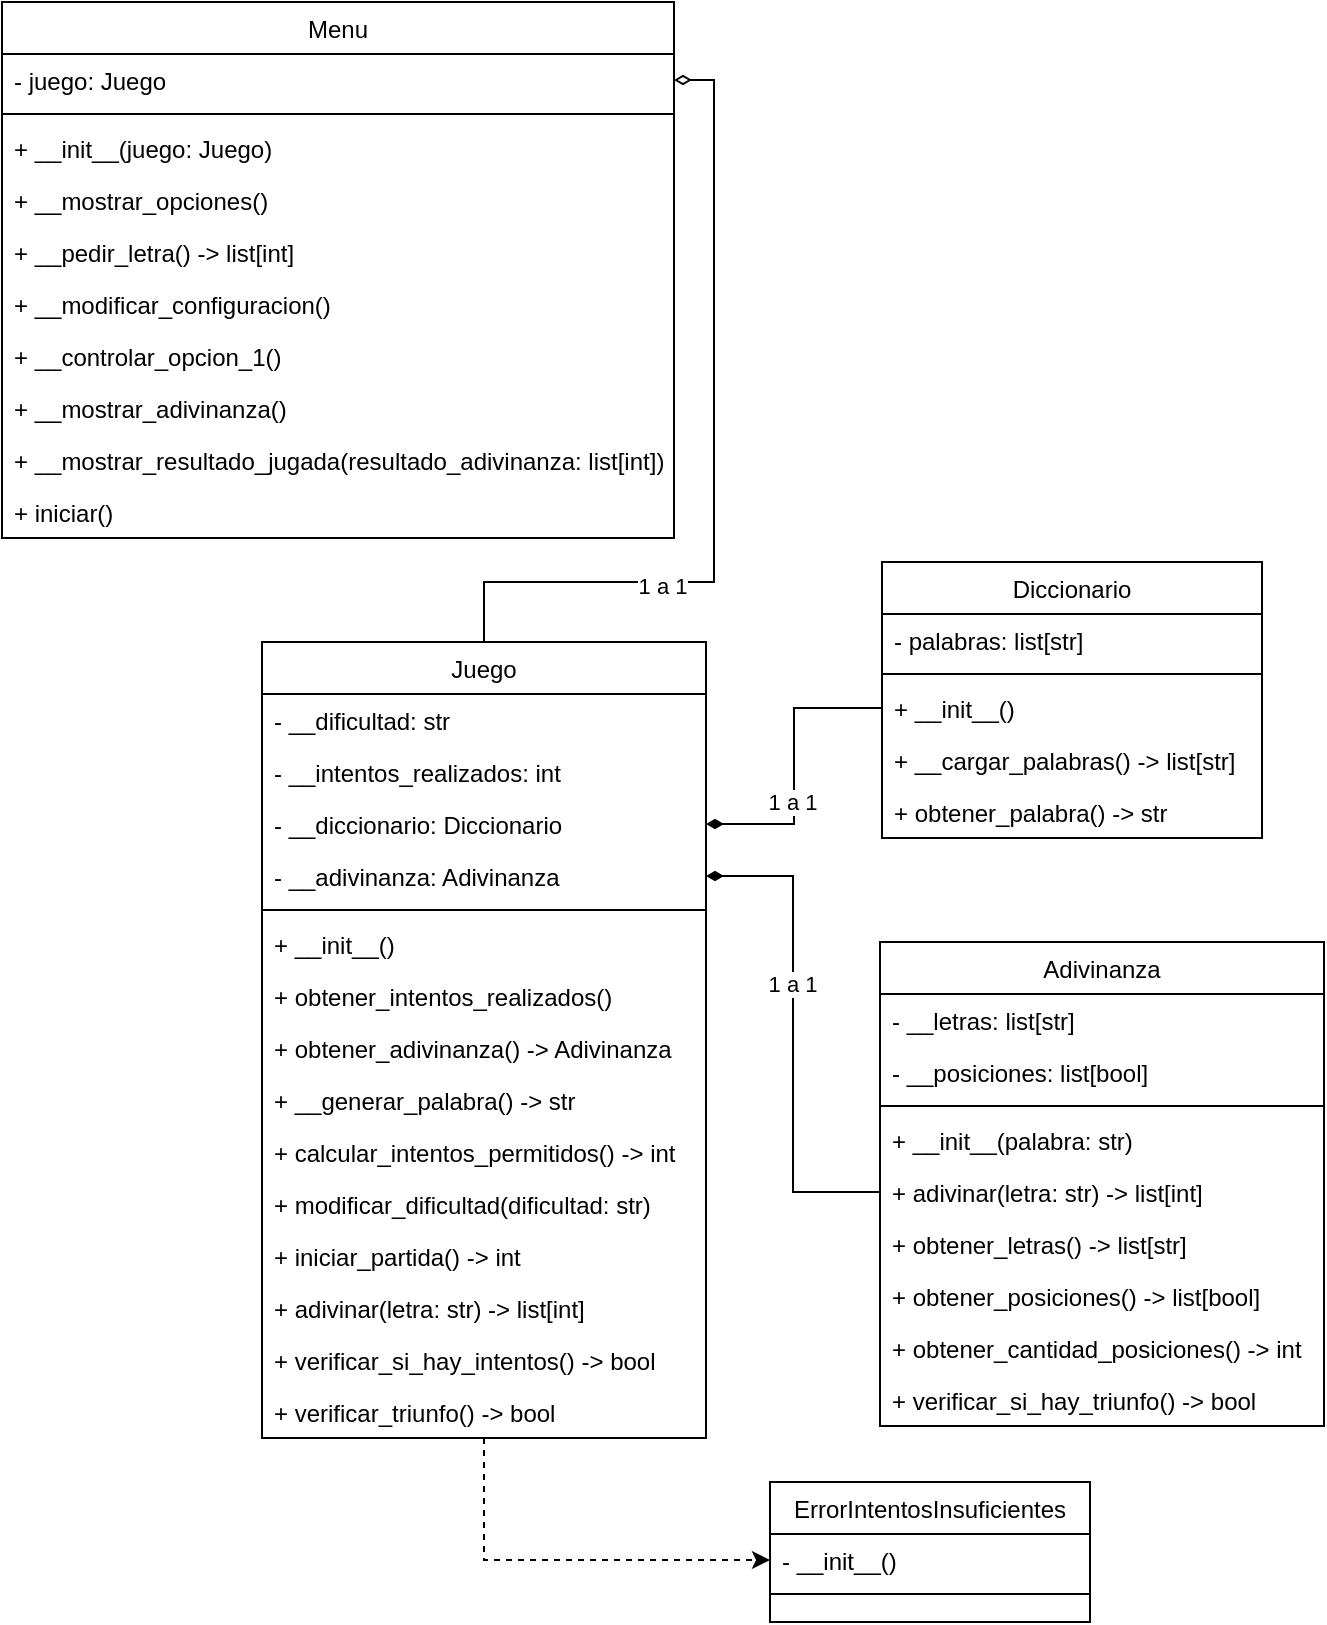 <mxfile version="26.1.0">
  <diagram id="C5RBs43oDa-KdzZeNtuy" name="Page-1">
    <mxGraphModel dx="1474" dy="830" grid="1" gridSize="10" guides="1" tooltips="1" connect="1" arrows="1" fold="1" page="1" pageScale="1" pageWidth="827" pageHeight="1169" math="0" shadow="0">
      <root>
        <mxCell id="WIyWlLk6GJQsqaUBKTNV-0" />
        <mxCell id="WIyWlLk6GJQsqaUBKTNV-1" parent="WIyWlLk6GJQsqaUBKTNV-0" />
        <mxCell id="iDL3N88RAZYL40aTQzYr-2" style="edgeStyle=orthogonalEdgeStyle;rounded=0;orthogonalLoop=1;jettySize=auto;html=1;entryX=0.5;entryY=0;entryDx=0;entryDy=0;endArrow=none;startFill=0;startArrow=diamondThin;" edge="1" parent="WIyWlLk6GJQsqaUBKTNV-1" source="zkfFHV4jXpPFQw0GAbJ--7" target="YNsTVXZ4lD4uknhYsy-y-8">
          <mxGeometry relative="1" as="geometry">
            <Array as="points">
              <mxPoint x="386" y="59" />
              <mxPoint x="386" y="310" />
              <mxPoint x="271" y="310" />
            </Array>
          </mxGeometry>
        </mxCell>
        <mxCell id="iDL3N88RAZYL40aTQzYr-7" value="1 a 1" style="edgeLabel;html=1;align=center;verticalAlign=middle;resizable=0;points=[];" vertex="1" connectable="0" parent="iDL3N88RAZYL40aTQzYr-2">
          <mxGeometry x="0.312" y="2" relative="1" as="geometry">
            <mxPoint x="-24" as="offset" />
          </mxGeometry>
        </mxCell>
        <mxCell id="zkfFHV4jXpPFQw0GAbJ--6" value="Menu" style="swimlane;fontStyle=0;align=center;verticalAlign=top;childLayout=stackLayout;horizontal=1;startSize=26;horizontalStack=0;resizeParent=1;resizeLast=0;collapsible=1;marginBottom=0;rounded=0;shadow=0;strokeWidth=1;" parent="WIyWlLk6GJQsqaUBKTNV-1" vertex="1">
          <mxGeometry x="30" y="20" width="336" height="268" as="geometry">
            <mxRectangle x="130" y="380" width="160" height="26" as="alternateBounds" />
          </mxGeometry>
        </mxCell>
        <mxCell id="zkfFHV4jXpPFQw0GAbJ--7" value="- juego: Juego" style="text;align=left;verticalAlign=top;spacingLeft=4;spacingRight=4;overflow=hidden;rotatable=0;points=[[0,0.5],[1,0.5]];portConstraint=eastwest;" parent="zkfFHV4jXpPFQw0GAbJ--6" vertex="1">
          <mxGeometry y="26" width="336" height="26" as="geometry" />
        </mxCell>
        <mxCell id="zkfFHV4jXpPFQw0GAbJ--9" value="" style="line;html=1;strokeWidth=1;align=left;verticalAlign=middle;spacingTop=-1;spacingLeft=3;spacingRight=3;rotatable=0;labelPosition=right;points=[];portConstraint=eastwest;" parent="zkfFHV4jXpPFQw0GAbJ--6" vertex="1">
          <mxGeometry y="52" width="336" height="8" as="geometry" />
        </mxCell>
        <mxCell id="zkfFHV4jXpPFQw0GAbJ--8" value="+ __init__(juego: Juego)" style="text;align=left;verticalAlign=top;spacingLeft=4;spacingRight=4;overflow=hidden;rotatable=0;points=[[0,0.5],[1,0.5]];portConstraint=eastwest;rounded=0;shadow=0;html=0;" parent="zkfFHV4jXpPFQw0GAbJ--6" vertex="1">
          <mxGeometry y="60" width="336" height="26" as="geometry" />
        </mxCell>
        <mxCell id="zkfFHV4jXpPFQw0GAbJ--10" value="+ __mostrar_opciones()" style="text;align=left;verticalAlign=top;spacingLeft=4;spacingRight=4;overflow=hidden;rotatable=0;points=[[0,0.5],[1,0.5]];portConstraint=eastwest;fontStyle=0" parent="zkfFHV4jXpPFQw0GAbJ--6" vertex="1">
          <mxGeometry y="86" width="336" height="26" as="geometry" />
        </mxCell>
        <mxCell id="zkfFHV4jXpPFQw0GAbJ--11" value="+ __pedir_letra() -&gt; list[int]" style="text;align=left;verticalAlign=top;spacingLeft=4;spacingRight=4;overflow=hidden;rotatable=0;points=[[0,0.5],[1,0.5]];portConstraint=eastwest;" parent="zkfFHV4jXpPFQw0GAbJ--6" vertex="1">
          <mxGeometry y="112" width="336" height="26" as="geometry" />
        </mxCell>
        <mxCell id="YNsTVXZ4lD4uknhYsy-y-26" value="+ __modificar_configuracion()" style="text;align=left;verticalAlign=top;spacingLeft=4;spacingRight=4;overflow=hidden;rotatable=0;points=[[0,0.5],[1,0.5]];portConstraint=eastwest;" parent="zkfFHV4jXpPFQw0GAbJ--6" vertex="1">
          <mxGeometry y="138" width="336" height="26" as="geometry" />
        </mxCell>
        <mxCell id="YNsTVXZ4lD4uknhYsy-y-27" value="+ __controlar_opcion_1()" style="text;align=left;verticalAlign=top;spacingLeft=4;spacingRight=4;overflow=hidden;rotatable=0;points=[[0,0.5],[1,0.5]];portConstraint=eastwest;" parent="zkfFHV4jXpPFQw0GAbJ--6" vertex="1">
          <mxGeometry y="164" width="336" height="26" as="geometry" />
        </mxCell>
        <mxCell id="YNsTVXZ4lD4uknhYsy-y-28" value="+ __mostrar_adivinanza()" style="text;align=left;verticalAlign=top;spacingLeft=4;spacingRight=4;overflow=hidden;rotatable=0;points=[[0,0.5],[1,0.5]];portConstraint=eastwest;" parent="zkfFHV4jXpPFQw0GAbJ--6" vertex="1">
          <mxGeometry y="190" width="336" height="26" as="geometry" />
        </mxCell>
        <mxCell id="YNsTVXZ4lD4uknhYsy-y-29" value="+ __mostrar_resultado_jugada(resultado_adivinanza: list[int])" style="text;align=left;verticalAlign=top;spacingLeft=4;spacingRight=4;overflow=hidden;rotatable=0;points=[[0,0.5],[1,0.5]];portConstraint=eastwest;" parent="zkfFHV4jXpPFQw0GAbJ--6" vertex="1">
          <mxGeometry y="216" width="336" height="26" as="geometry" />
        </mxCell>
        <mxCell id="YNsTVXZ4lD4uknhYsy-y-30" value="+ iniciar()" style="text;align=left;verticalAlign=top;spacingLeft=4;spacingRight=4;overflow=hidden;rotatable=0;points=[[0,0.5],[1,0.5]];portConstraint=eastwest;" parent="zkfFHV4jXpPFQw0GAbJ--6" vertex="1">
          <mxGeometry y="242" width="336" height="26" as="geometry" />
        </mxCell>
        <mxCell id="zkfFHV4jXpPFQw0GAbJ--13" value="ErrorIntentosInsuficientes" style="swimlane;fontStyle=0;align=center;verticalAlign=top;childLayout=stackLayout;horizontal=1;startSize=26;horizontalStack=0;resizeParent=1;resizeLast=0;collapsible=1;marginBottom=0;rounded=0;shadow=0;strokeWidth=1;" parent="WIyWlLk6GJQsqaUBKTNV-1" vertex="1">
          <mxGeometry x="414" y="760" width="160" height="70" as="geometry">
            <mxRectangle x="340" y="380" width="170" height="26" as="alternateBounds" />
          </mxGeometry>
        </mxCell>
        <mxCell id="zkfFHV4jXpPFQw0GAbJ--14" value="- __init__()" style="text;align=left;verticalAlign=top;spacingLeft=4;spacingRight=4;overflow=hidden;rotatable=0;points=[[0,0.5],[1,0.5]];portConstraint=eastwest;" parent="zkfFHV4jXpPFQw0GAbJ--13" vertex="1">
          <mxGeometry y="26" width="160" height="26" as="geometry" />
        </mxCell>
        <mxCell id="zkfFHV4jXpPFQw0GAbJ--15" value="" style="line;html=1;strokeWidth=1;align=left;verticalAlign=middle;spacingTop=-1;spacingLeft=3;spacingRight=3;rotatable=0;labelPosition=right;points=[];portConstraint=eastwest;" parent="zkfFHV4jXpPFQw0GAbJ--13" vertex="1">
          <mxGeometry y="52" width="160" height="8" as="geometry" />
        </mxCell>
        <mxCell id="zkfFHV4jXpPFQw0GAbJ--17" value="Adivinanza" style="swimlane;fontStyle=0;align=center;verticalAlign=top;childLayout=stackLayout;horizontal=1;startSize=26;horizontalStack=0;resizeParent=1;resizeLast=0;collapsible=1;marginBottom=0;rounded=0;shadow=0;strokeWidth=1;" parent="WIyWlLk6GJQsqaUBKTNV-1" vertex="1">
          <mxGeometry x="469" y="490" width="222" height="242" as="geometry">
            <mxRectangle x="550" y="140" width="160" height="26" as="alternateBounds" />
          </mxGeometry>
        </mxCell>
        <mxCell id="zkfFHV4jXpPFQw0GAbJ--18" value="- __letras: list[str]" style="text;align=left;verticalAlign=top;spacingLeft=4;spacingRight=4;overflow=hidden;rotatable=0;points=[[0,0.5],[1,0.5]];portConstraint=eastwest;" parent="zkfFHV4jXpPFQw0GAbJ--17" vertex="1">
          <mxGeometry y="26" width="222" height="26" as="geometry" />
        </mxCell>
        <mxCell id="zkfFHV4jXpPFQw0GAbJ--19" value="- __posiciones: list[bool]" style="text;align=left;verticalAlign=top;spacingLeft=4;spacingRight=4;overflow=hidden;rotatable=0;points=[[0,0.5],[1,0.5]];portConstraint=eastwest;rounded=0;shadow=0;html=0;" parent="zkfFHV4jXpPFQw0GAbJ--17" vertex="1">
          <mxGeometry y="52" width="222" height="26" as="geometry" />
        </mxCell>
        <mxCell id="zkfFHV4jXpPFQw0GAbJ--23" value="" style="line;html=1;strokeWidth=1;align=left;verticalAlign=middle;spacingTop=-1;spacingLeft=3;spacingRight=3;rotatable=0;labelPosition=right;points=[];portConstraint=eastwest;" parent="zkfFHV4jXpPFQw0GAbJ--17" vertex="1">
          <mxGeometry y="78" width="222" height="8" as="geometry" />
        </mxCell>
        <mxCell id="zkfFHV4jXpPFQw0GAbJ--24" value="+ __init__(palabra: str)" style="text;align=left;verticalAlign=top;spacingLeft=4;spacingRight=4;overflow=hidden;rotatable=0;points=[[0,0.5],[1,0.5]];portConstraint=eastwest;" parent="zkfFHV4jXpPFQw0GAbJ--17" vertex="1">
          <mxGeometry y="86" width="222" height="26" as="geometry" />
        </mxCell>
        <mxCell id="zkfFHV4jXpPFQw0GAbJ--25" value="+ adivinar(letra: str) -&gt; list[int]" style="text;align=left;verticalAlign=top;spacingLeft=4;spacingRight=4;overflow=hidden;rotatable=0;points=[[0,0.5],[1,0.5]];portConstraint=eastwest;" parent="zkfFHV4jXpPFQw0GAbJ--17" vertex="1">
          <mxGeometry y="112" width="222" height="26" as="geometry" />
        </mxCell>
        <mxCell id="zkfFHV4jXpPFQw0GAbJ--20" value="+ obtener_letras() -&gt; list[str]" style="text;align=left;verticalAlign=top;spacingLeft=4;spacingRight=4;overflow=hidden;rotatable=0;points=[[0,0.5],[1,0.5]];portConstraint=eastwest;rounded=0;shadow=0;html=0;" parent="zkfFHV4jXpPFQw0GAbJ--17" vertex="1">
          <mxGeometry y="138" width="222" height="26" as="geometry" />
        </mxCell>
        <mxCell id="zkfFHV4jXpPFQw0GAbJ--21" value="+ obtener_posiciones() -&gt; list[bool]" style="text;align=left;verticalAlign=top;spacingLeft=4;spacingRight=4;overflow=hidden;rotatable=0;points=[[0,0.5],[1,0.5]];portConstraint=eastwest;rounded=0;shadow=0;html=0;" parent="zkfFHV4jXpPFQw0GAbJ--17" vertex="1">
          <mxGeometry y="164" width="222" height="26" as="geometry" />
        </mxCell>
        <mxCell id="zkfFHV4jXpPFQw0GAbJ--22" value="+ obtener_cantidad_posiciones() -&gt; int" style="text;align=left;verticalAlign=top;spacingLeft=4;spacingRight=4;overflow=hidden;rotatable=0;points=[[0,0.5],[1,0.5]];portConstraint=eastwest;rounded=0;shadow=0;html=0;" parent="zkfFHV4jXpPFQw0GAbJ--17" vertex="1">
          <mxGeometry y="190" width="222" height="26" as="geometry" />
        </mxCell>
        <mxCell id="YNsTVXZ4lD4uknhYsy-y-0" value="+ verificar_si_hay_triunfo() -&gt; bool" style="text;align=left;verticalAlign=top;spacingLeft=4;spacingRight=4;overflow=hidden;rotatable=0;points=[[0,0.5],[1,0.5]];portConstraint=eastwest;rounded=0;shadow=0;html=0;" parent="zkfFHV4jXpPFQw0GAbJ--17" vertex="1">
          <mxGeometry y="216" width="222" height="26" as="geometry" />
        </mxCell>
        <mxCell id="YNsTVXZ4lD4uknhYsy-y-1" value="Diccionario" style="swimlane;fontStyle=0;align=center;verticalAlign=top;childLayout=stackLayout;horizontal=1;startSize=26;horizontalStack=0;resizeParent=1;resizeLast=0;collapsible=1;marginBottom=0;rounded=0;shadow=0;strokeWidth=1;" parent="WIyWlLk6GJQsqaUBKTNV-1" vertex="1">
          <mxGeometry x="470" y="300" width="190" height="138" as="geometry">
            <mxRectangle x="130" y="380" width="160" height="26" as="alternateBounds" />
          </mxGeometry>
        </mxCell>
        <mxCell id="YNsTVXZ4lD4uknhYsy-y-2" value="- palabras: list[str]" style="text;align=left;verticalAlign=top;spacingLeft=4;spacingRight=4;overflow=hidden;rotatable=0;points=[[0,0.5],[1,0.5]];portConstraint=eastwest;" parent="YNsTVXZ4lD4uknhYsy-y-1" vertex="1">
          <mxGeometry y="26" width="190" height="26" as="geometry" />
        </mxCell>
        <mxCell id="YNsTVXZ4lD4uknhYsy-y-4" value="" style="line;html=1;strokeWidth=1;align=left;verticalAlign=middle;spacingTop=-1;spacingLeft=3;spacingRight=3;rotatable=0;labelPosition=right;points=[];portConstraint=eastwest;" parent="YNsTVXZ4lD4uknhYsy-y-1" vertex="1">
          <mxGeometry y="52" width="190" height="8" as="geometry" />
        </mxCell>
        <mxCell id="YNsTVXZ4lD4uknhYsy-y-5" value="+ __init__()" style="text;align=left;verticalAlign=top;spacingLeft=4;spacingRight=4;overflow=hidden;rotatable=0;points=[[0,0.5],[1,0.5]];portConstraint=eastwest;fontStyle=0" parent="YNsTVXZ4lD4uknhYsy-y-1" vertex="1">
          <mxGeometry y="60" width="190" height="26" as="geometry" />
        </mxCell>
        <mxCell id="YNsTVXZ4lD4uknhYsy-y-6" value="+ __cargar_palabras() -&gt; list[str]" style="text;align=left;verticalAlign=top;spacingLeft=4;spacingRight=4;overflow=hidden;rotatable=0;points=[[0,0.5],[1,0.5]];portConstraint=eastwest;" parent="YNsTVXZ4lD4uknhYsy-y-1" vertex="1">
          <mxGeometry y="86" width="190" height="26" as="geometry" />
        </mxCell>
        <mxCell id="YNsTVXZ4lD4uknhYsy-y-7" value="+ obtener_palabra() -&gt; str" style="text;align=left;verticalAlign=top;spacingLeft=4;spacingRight=4;overflow=hidden;rotatable=0;points=[[0,0.5],[1,0.5]];portConstraint=eastwest;" parent="YNsTVXZ4lD4uknhYsy-y-1" vertex="1">
          <mxGeometry y="112" width="190" height="26" as="geometry" />
        </mxCell>
        <mxCell id="iDL3N88RAZYL40aTQzYr-0" style="edgeStyle=orthogonalEdgeStyle;rounded=0;orthogonalLoop=1;jettySize=auto;html=1;entryX=0;entryY=0.5;entryDx=0;entryDy=0;startArrow=diamondThin;startFill=1;endArrow=none;" edge="1" parent="WIyWlLk6GJQsqaUBKTNV-1" source="YNsTVXZ4lD4uknhYsy-y-18" target="YNsTVXZ4lD4uknhYsy-y-5">
          <mxGeometry relative="1" as="geometry" />
        </mxCell>
        <mxCell id="iDL3N88RAZYL40aTQzYr-5" value="1 a 1" style="edgeLabel;html=1;align=center;verticalAlign=middle;resizable=0;points=[];" vertex="1" connectable="0" parent="iDL3N88RAZYL40aTQzYr-0">
          <mxGeometry x="-0.247" y="1" relative="1" as="geometry">
            <mxPoint as="offset" />
          </mxGeometry>
        </mxCell>
        <mxCell id="iDL3N88RAZYL40aTQzYr-1" style="edgeStyle=orthogonalEdgeStyle;rounded=0;orthogonalLoop=1;jettySize=auto;html=1;entryX=0;entryY=0.5;entryDx=0;entryDy=0;startArrow=diamondThin;startFill=1;endArrow=none;" edge="1" parent="WIyWlLk6GJQsqaUBKTNV-1" source="YNsTVXZ4lD4uknhYsy-y-19" target="zkfFHV4jXpPFQw0GAbJ--25">
          <mxGeometry relative="1" as="geometry" />
        </mxCell>
        <mxCell id="iDL3N88RAZYL40aTQzYr-6" value="1 a 1" style="edgeLabel;html=1;align=center;verticalAlign=middle;resizable=0;points=[];" vertex="1" connectable="0" parent="iDL3N88RAZYL40aTQzYr-1">
          <mxGeometry x="-0.21" y="-1" relative="1" as="geometry">
            <mxPoint as="offset" />
          </mxGeometry>
        </mxCell>
        <mxCell id="iDL3N88RAZYL40aTQzYr-4" style="edgeStyle=orthogonalEdgeStyle;rounded=0;orthogonalLoop=1;jettySize=auto;html=1;entryX=0;entryY=0.5;entryDx=0;entryDy=0;dashed=1;" edge="1" parent="WIyWlLk6GJQsqaUBKTNV-1" source="YNsTVXZ4lD4uknhYsy-y-8" target="zkfFHV4jXpPFQw0GAbJ--14">
          <mxGeometry relative="1" as="geometry" />
        </mxCell>
        <mxCell id="YNsTVXZ4lD4uknhYsy-y-8" value="Juego" style="swimlane;fontStyle=0;align=center;verticalAlign=top;childLayout=stackLayout;horizontal=1;startSize=26;horizontalStack=0;resizeParent=1;resizeLast=0;collapsible=1;marginBottom=0;rounded=0;shadow=0;strokeWidth=1;" parent="WIyWlLk6GJQsqaUBKTNV-1" vertex="1">
          <mxGeometry x="160" y="340" width="222" height="398" as="geometry">
            <mxRectangle x="550" y="140" width="160" height="26" as="alternateBounds" />
          </mxGeometry>
        </mxCell>
        <mxCell id="YNsTVXZ4lD4uknhYsy-y-9" value="- __dificultad: str" style="text;align=left;verticalAlign=top;spacingLeft=4;spacingRight=4;overflow=hidden;rotatable=0;points=[[0,0.5],[1,0.5]];portConstraint=eastwest;" parent="YNsTVXZ4lD4uknhYsy-y-8" vertex="1">
          <mxGeometry y="26" width="222" height="26" as="geometry" />
        </mxCell>
        <mxCell id="YNsTVXZ4lD4uknhYsy-y-10" value="- __intentos_realizados: int" style="text;align=left;verticalAlign=top;spacingLeft=4;spacingRight=4;overflow=hidden;rotatable=0;points=[[0,0.5],[1,0.5]];portConstraint=eastwest;rounded=0;shadow=0;html=0;" parent="YNsTVXZ4lD4uknhYsy-y-8" vertex="1">
          <mxGeometry y="52" width="222" height="26" as="geometry" />
        </mxCell>
        <mxCell id="YNsTVXZ4lD4uknhYsy-y-18" value="- __diccionario: Diccionario" style="text;align=left;verticalAlign=top;spacingLeft=4;spacingRight=4;overflow=hidden;rotatable=0;points=[[0,0.5],[1,0.5]];portConstraint=eastwest;rounded=0;shadow=0;html=0;" parent="YNsTVXZ4lD4uknhYsy-y-8" vertex="1">
          <mxGeometry y="78" width="222" height="26" as="geometry" />
        </mxCell>
        <mxCell id="YNsTVXZ4lD4uknhYsy-y-19" value="- __adivinanza: Adivinanza" style="text;align=left;verticalAlign=top;spacingLeft=4;spacingRight=4;overflow=hidden;rotatable=0;points=[[0,0.5],[1,0.5]];portConstraint=eastwest;rounded=0;shadow=0;html=0;" parent="YNsTVXZ4lD4uknhYsy-y-8" vertex="1">
          <mxGeometry y="104" width="222" height="26" as="geometry" />
        </mxCell>
        <mxCell id="YNsTVXZ4lD4uknhYsy-y-11" value="" style="line;html=1;strokeWidth=1;align=left;verticalAlign=middle;spacingTop=-1;spacingLeft=3;spacingRight=3;rotatable=0;labelPosition=right;points=[];portConstraint=eastwest;" parent="YNsTVXZ4lD4uknhYsy-y-8" vertex="1">
          <mxGeometry y="130" width="222" height="8" as="geometry" />
        </mxCell>
        <mxCell id="YNsTVXZ4lD4uknhYsy-y-12" value="+ __init__()" style="text;align=left;verticalAlign=top;spacingLeft=4;spacingRight=4;overflow=hidden;rotatable=0;points=[[0,0.5],[1,0.5]];portConstraint=eastwest;" parent="YNsTVXZ4lD4uknhYsy-y-8" vertex="1">
          <mxGeometry y="138" width="222" height="26" as="geometry" />
        </mxCell>
        <mxCell id="YNsTVXZ4lD4uknhYsy-y-13" value="+ obtener_intentos_realizados()" style="text;align=left;verticalAlign=top;spacingLeft=4;spacingRight=4;overflow=hidden;rotatable=0;points=[[0,0.5],[1,0.5]];portConstraint=eastwest;" parent="YNsTVXZ4lD4uknhYsy-y-8" vertex="1">
          <mxGeometry y="164" width="222" height="26" as="geometry" />
        </mxCell>
        <mxCell id="YNsTVXZ4lD4uknhYsy-y-14" value="+ obtener_adivinanza() -&gt; Adivinanza" style="text;align=left;verticalAlign=top;spacingLeft=4;spacingRight=4;overflow=hidden;rotatable=0;points=[[0,0.5],[1,0.5]];portConstraint=eastwest;rounded=0;shadow=0;html=0;" parent="YNsTVXZ4lD4uknhYsy-y-8" vertex="1">
          <mxGeometry y="190" width="222" height="26" as="geometry" />
        </mxCell>
        <mxCell id="YNsTVXZ4lD4uknhYsy-y-15" value="+ __generar_palabra() -&gt; str" style="text;align=left;verticalAlign=top;spacingLeft=4;spacingRight=4;overflow=hidden;rotatable=0;points=[[0,0.5],[1,0.5]];portConstraint=eastwest;rounded=0;shadow=0;html=0;" parent="YNsTVXZ4lD4uknhYsy-y-8" vertex="1">
          <mxGeometry y="216" width="222" height="26" as="geometry" />
        </mxCell>
        <mxCell id="YNsTVXZ4lD4uknhYsy-y-16" value="+ calcular_intentos_permitidos() -&gt; int" style="text;align=left;verticalAlign=top;spacingLeft=4;spacingRight=4;overflow=hidden;rotatable=0;points=[[0,0.5],[1,0.5]];portConstraint=eastwest;rounded=0;shadow=0;html=0;" parent="YNsTVXZ4lD4uknhYsy-y-8" vertex="1">
          <mxGeometry y="242" width="222" height="26" as="geometry" />
        </mxCell>
        <mxCell id="YNsTVXZ4lD4uknhYsy-y-17" value="+ modificar_dificultad(dificultad: str)" style="text;align=left;verticalAlign=top;spacingLeft=4;spacingRight=4;overflow=hidden;rotatable=0;points=[[0,0.5],[1,0.5]];portConstraint=eastwest;rounded=0;shadow=0;html=0;" parent="YNsTVXZ4lD4uknhYsy-y-8" vertex="1">
          <mxGeometry y="268" width="222" height="26" as="geometry" />
        </mxCell>
        <mxCell id="YNsTVXZ4lD4uknhYsy-y-22" value="+ iniciar_partida() -&gt; int" style="text;align=left;verticalAlign=top;spacingLeft=4;spacingRight=4;overflow=hidden;rotatable=0;points=[[0,0.5],[1,0.5]];portConstraint=eastwest;rounded=0;shadow=0;html=0;" parent="YNsTVXZ4lD4uknhYsy-y-8" vertex="1">
          <mxGeometry y="294" width="222" height="26" as="geometry" />
        </mxCell>
        <mxCell id="YNsTVXZ4lD4uknhYsy-y-23" value="+ adivinar(letra: str) -&gt; list[int]" style="text;align=left;verticalAlign=top;spacingLeft=4;spacingRight=4;overflow=hidden;rotatable=0;points=[[0,0.5],[1,0.5]];portConstraint=eastwest;rounded=0;shadow=0;html=0;" parent="YNsTVXZ4lD4uknhYsy-y-8" vertex="1">
          <mxGeometry y="320" width="222" height="26" as="geometry" />
        </mxCell>
        <mxCell id="YNsTVXZ4lD4uknhYsy-y-24" value="+ verificar_si_hay_intentos() -&gt; bool " style="text;align=left;verticalAlign=top;spacingLeft=4;spacingRight=4;overflow=hidden;rotatable=0;points=[[0,0.5],[1,0.5]];portConstraint=eastwest;rounded=0;shadow=0;html=0;" parent="YNsTVXZ4lD4uknhYsy-y-8" vertex="1">
          <mxGeometry y="346" width="222" height="26" as="geometry" />
        </mxCell>
        <mxCell id="YNsTVXZ4lD4uknhYsy-y-25" value="+ verificar_triunfo() -&gt; bool" style="text;align=left;verticalAlign=top;spacingLeft=4;spacingRight=4;overflow=hidden;rotatable=0;points=[[0,0.5],[1,0.5]];portConstraint=eastwest;rounded=0;shadow=0;html=0;" parent="YNsTVXZ4lD4uknhYsy-y-8" vertex="1">
          <mxGeometry y="372" width="222" height="26" as="geometry" />
        </mxCell>
      </root>
    </mxGraphModel>
  </diagram>
</mxfile>
